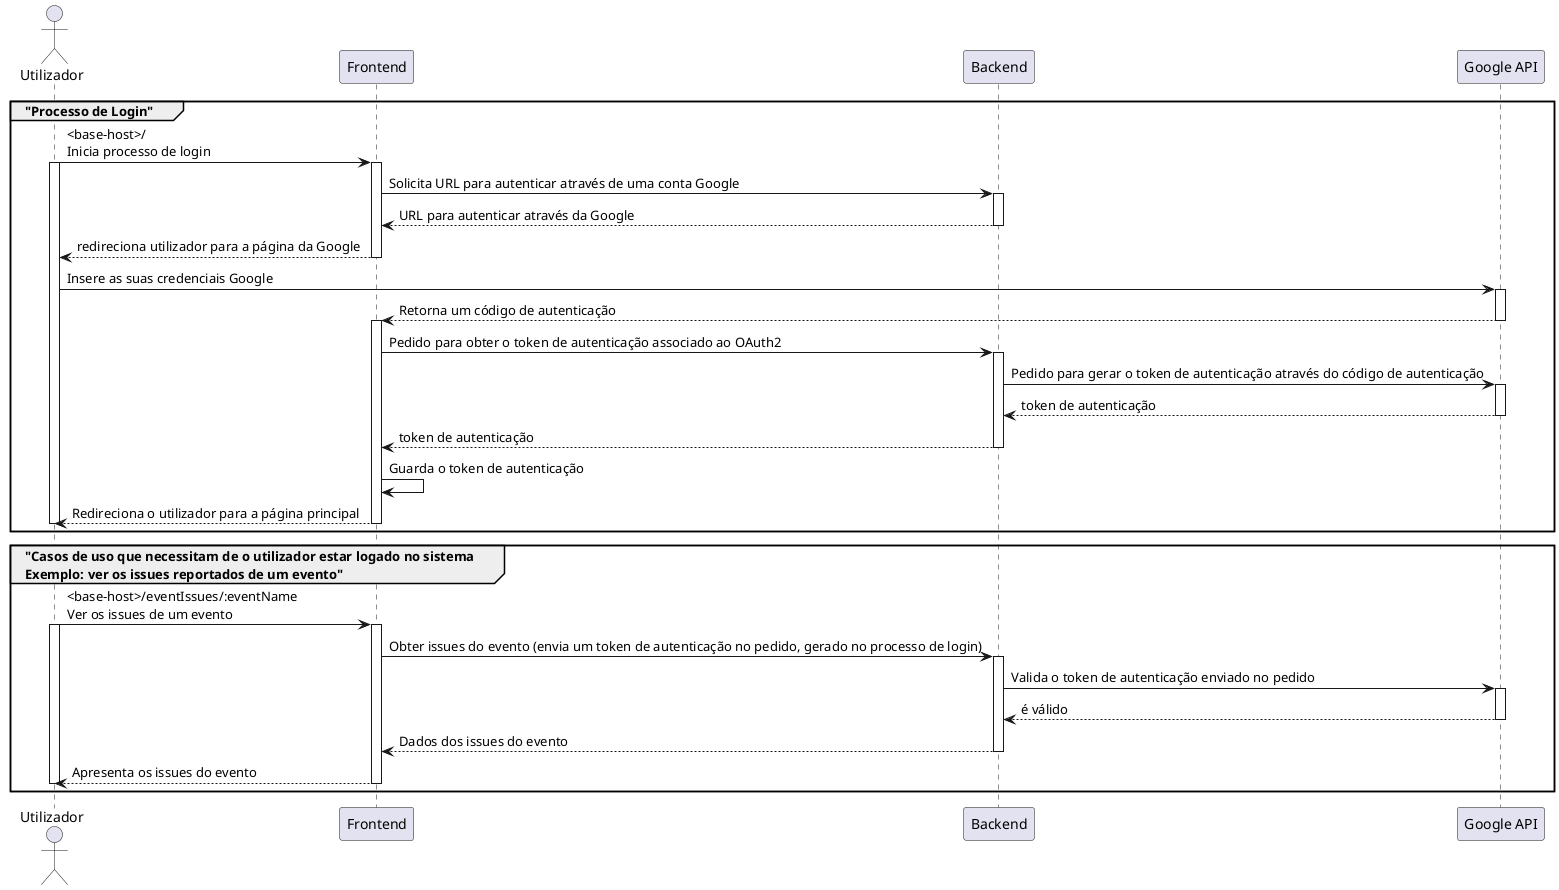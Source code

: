 @startuml

actor Utilizador as u
participant Frontend as f
participant Backend as b
participant "Google API" as g

group "Processo de Login"
    u -> f : <base-host>/\nInicia processo de login
    activate u
    activate f
    f -> b : Solicita URL para autenticar através de uma conta Google
    activate b
    return URL para autenticar através da Google
    return redireciona utilizador para a página da Google
    u -> g : Insere as suas credenciais Google
    activate g
    g --> f : Retorna um código de autenticação
    deactivate g
    activate f
    f -> b : Pedido para obter o token de autenticação associado ao OAuth2
    activate b
    b -> g: Pedido para gerar o token de autenticação através do código de autenticação
    activate g
    return token de autenticação
    return token de autenticação
    f -> f : Guarda o token de autenticação
    f --> u : Redireciona o utilizador para a página principal
    deactivate f
    deactivate u
end

group "Casos de uso que necessitam de o utilizador estar logado no sistema\nExemplo: ver os issues reportados de um evento"
    u -> f : <base-host>/eventIssues/:eventName\nVer os issues de um evento
    activate u
    activate f
    f -> b: Obter issues do evento (envia um token de autenticação no pedido, gerado no processo de login)
    activate b
    b -> g: Valida o token de autenticação enviado no pedido
    activate g
    return é válido
    return Dados dos issues do evento
    return Apresenta os issues do evento
    deactivate u

end

@enduml